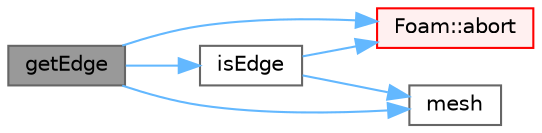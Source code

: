 digraph "getEdge"
{
 // LATEX_PDF_SIZE
  bgcolor="transparent";
  edge [fontname=Helvetica,fontsize=10,labelfontname=Helvetica,labelfontsize=10];
  node [fontname=Helvetica,fontsize=10,shape=box,height=0.2,width=0.4];
  rankdir="LR";
  Node1 [id="Node000001",label="getEdge",height=0.2,width=0.4,color="gray40", fillcolor="grey60", style="filled", fontcolor="black",tooltip=" "];
  Node1 -> Node2 [id="edge1_Node000001_Node000002",color="steelblue1",style="solid",tooltip=" "];
  Node2 [id="Node000002",label="Foam::abort",height=0.2,width=0.4,color="red", fillcolor="#FFF0F0", style="filled",URL="$namespaceFoam.html#aa346d711a4494a48e7c8aa9316f24263",tooltip=" "];
  Node1 -> Node4 [id="edge2_Node000001_Node000004",color="steelblue1",style="solid",tooltip=" "];
  Node4 [id="Node000004",label="isEdge",height=0.2,width=0.4,color="grey40", fillcolor="white", style="filled",URL="$classFoam_1_1edgeVertex.html#a41bb4fbf7e5af9ad942e457104c9e4d1",tooltip=" "];
  Node4 -> Node2 [id="edge3_Node000004_Node000002",color="steelblue1",style="solid",tooltip=" "];
  Node4 -> Node5 [id="edge4_Node000004_Node000005",color="steelblue1",style="solid",tooltip=" "];
  Node5 [id="Node000005",label="mesh",height=0.2,width=0.4,color="grey40", fillcolor="white", style="filled",URL="$classFoam_1_1edgeVertex.html#a38f2a0a75662930d6f6f40cc03a410ce",tooltip=" "];
  Node1 -> Node5 [id="edge5_Node000001_Node000005",color="steelblue1",style="solid",tooltip=" "];
}
